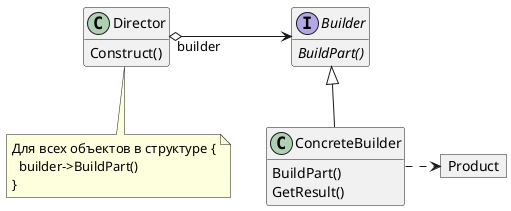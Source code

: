 @startuml
object Product

interface Builder {
  {abstract} BuildPart()
}
class Director {
  Construct()
}
class ConcreteBuilder {
  BuildPart()
  GetResult()
}

hide Builder attributes
hide Director attributes
hide ConcreteBuilder attributes
hide Product attributes

note bottom of Director 
  Для всех объектов в структуре {
    builder->BuildPart()
  }
end note
Director "builder" o-r-> Builder : \t\t\t
Builder <|-d- ConcreteBuilder
ConcreteBuilder .r.> Product
@enduml
